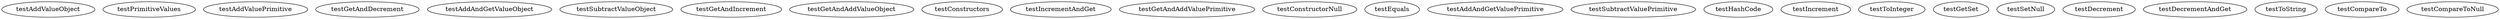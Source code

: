digraph G {
testAddValueObject;
testPrimitiveValues;
testAddValuePrimitive;
testGetAndDecrement;
testAddAndGetValueObject;
testSubtractValueObject;
testGetAndIncrement;
testGetAndAddValueObject;
testConstructors;
testIncrementAndGet;
testGetAndAddValuePrimitive;
testConstructorNull;
testEquals;
testAddAndGetValuePrimitive;
testSubtractValuePrimitive;
testHashCode;
testIncrement;
testToInteger;
testGetSet;
testSetNull;
testDecrement;
testDecrementAndGet;
testToString;
testCompareTo;
testCompareToNull;
}